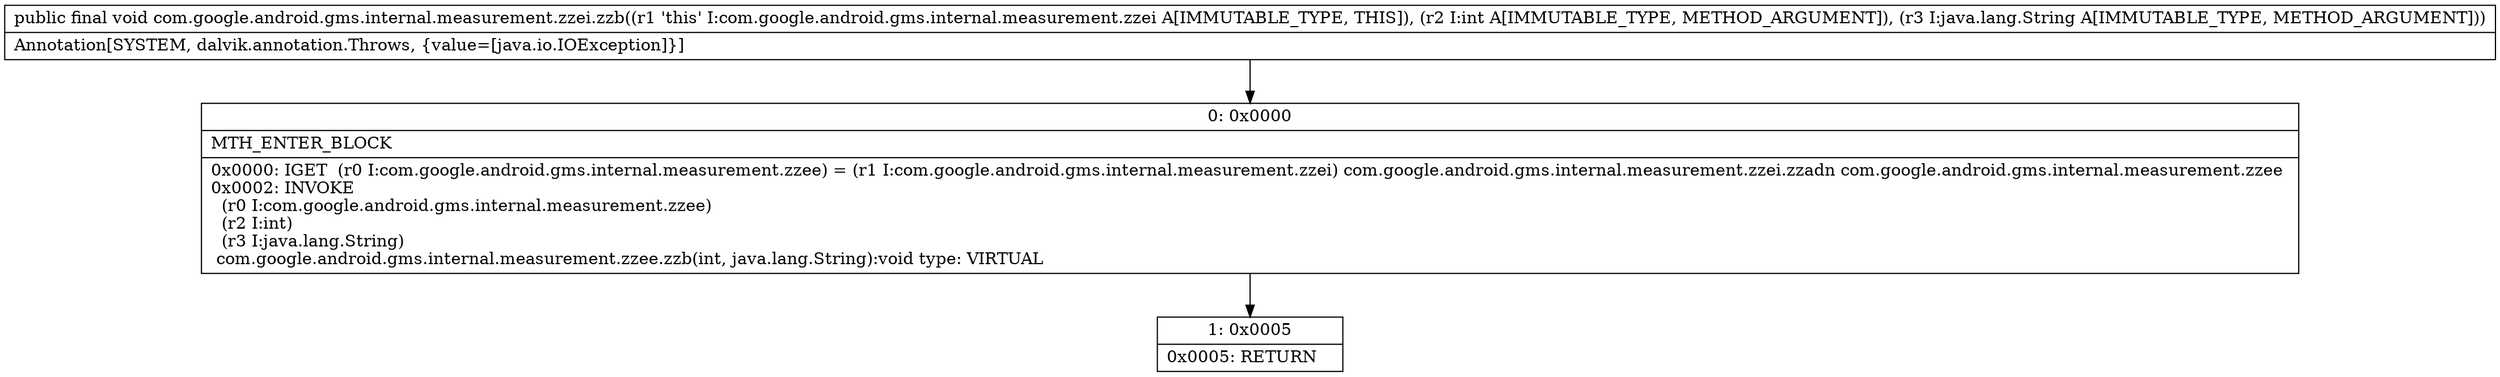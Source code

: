 digraph "CFG forcom.google.android.gms.internal.measurement.zzei.zzb(ILjava\/lang\/String;)V" {
Node_0 [shape=record,label="{0\:\ 0x0000|MTH_ENTER_BLOCK\l|0x0000: IGET  (r0 I:com.google.android.gms.internal.measurement.zzee) = (r1 I:com.google.android.gms.internal.measurement.zzei) com.google.android.gms.internal.measurement.zzei.zzadn com.google.android.gms.internal.measurement.zzee \l0x0002: INVOKE  \l  (r0 I:com.google.android.gms.internal.measurement.zzee)\l  (r2 I:int)\l  (r3 I:java.lang.String)\l com.google.android.gms.internal.measurement.zzee.zzb(int, java.lang.String):void type: VIRTUAL \l}"];
Node_1 [shape=record,label="{1\:\ 0x0005|0x0005: RETURN   \l}"];
MethodNode[shape=record,label="{public final void com.google.android.gms.internal.measurement.zzei.zzb((r1 'this' I:com.google.android.gms.internal.measurement.zzei A[IMMUTABLE_TYPE, THIS]), (r2 I:int A[IMMUTABLE_TYPE, METHOD_ARGUMENT]), (r3 I:java.lang.String A[IMMUTABLE_TYPE, METHOD_ARGUMENT]))  | Annotation[SYSTEM, dalvik.annotation.Throws, \{value=[java.io.IOException]\}]\l}"];
MethodNode -> Node_0;
Node_0 -> Node_1;
}

